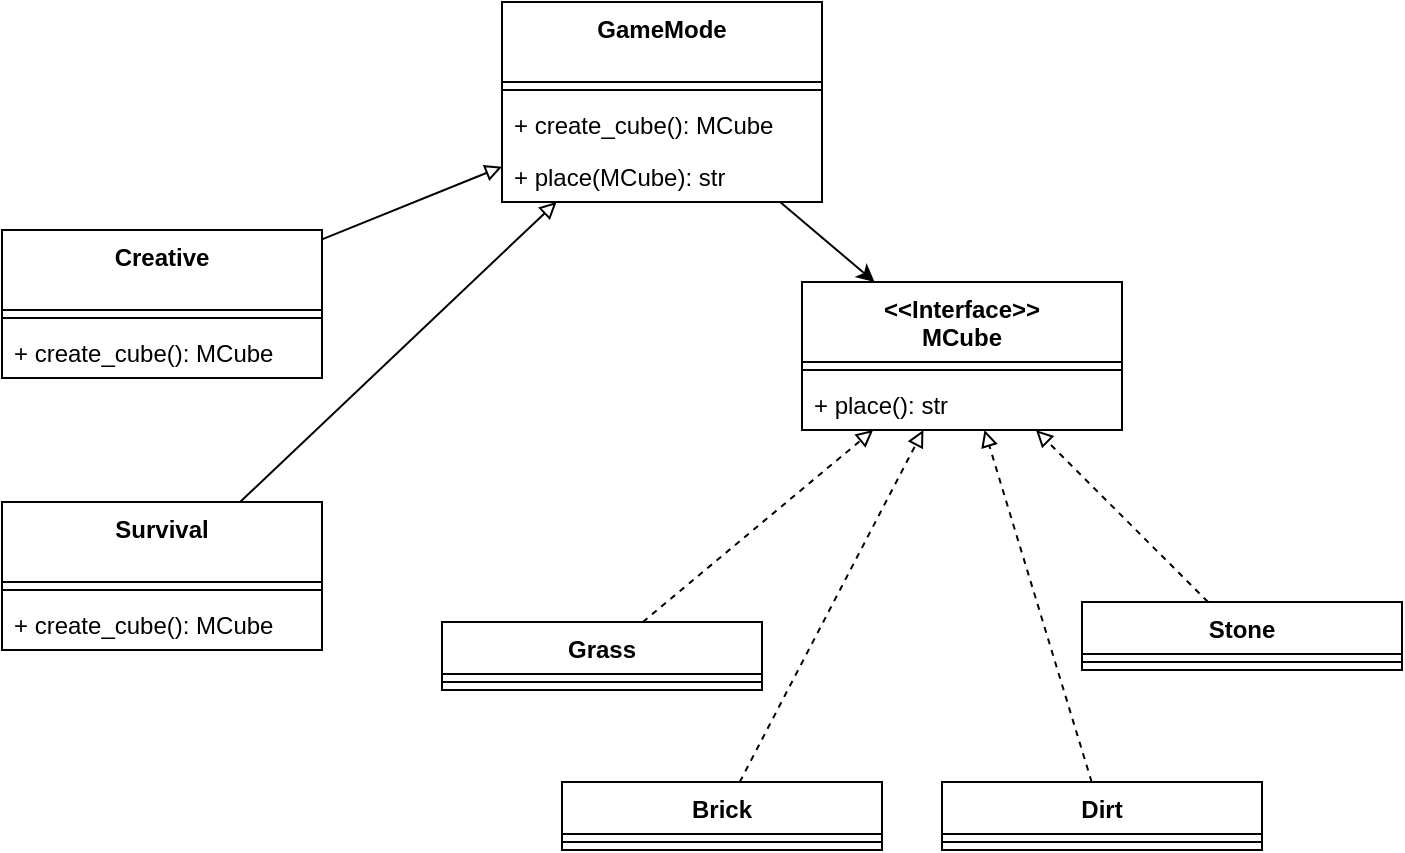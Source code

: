 <mxfile version="21.2.1" type="device">
  <diagram name="Page-1" id="nm2VYQq4ShMFS5RpiNxt">
    <mxGraphModel dx="1434" dy="854" grid="1" gridSize="10" guides="1" tooltips="1" connect="1" arrows="1" fold="1" page="1" pageScale="1" pageWidth="850" pageHeight="1100" math="0" shadow="0">
      <root>
        <mxCell id="0" />
        <mxCell id="1" parent="0" />
        <mxCell id="0j4g9ItMhri5ZThJZ_VP-1" value="&amp;lt;&amp;lt;Interface&amp;gt;&amp;gt;&lt;br&gt;MCube" style="swimlane;fontStyle=1;align=center;verticalAlign=top;childLayout=stackLayout;horizontal=1;startSize=40;horizontalStack=0;resizeParent=1;resizeParentMax=0;resizeLast=0;collapsible=1;marginBottom=0;whiteSpace=wrap;html=1;" vertex="1" parent="1">
          <mxGeometry x="470" y="200" width="160" height="74" as="geometry" />
        </mxCell>
        <mxCell id="0j4g9ItMhri5ZThJZ_VP-3" value="" style="line;strokeWidth=1;fillColor=none;align=left;verticalAlign=middle;spacingTop=-1;spacingLeft=3;spacingRight=3;rotatable=0;labelPosition=right;points=[];portConstraint=eastwest;strokeColor=inherit;" vertex="1" parent="0j4g9ItMhri5ZThJZ_VP-1">
          <mxGeometry y="40" width="160" height="8" as="geometry" />
        </mxCell>
        <mxCell id="0j4g9ItMhri5ZThJZ_VP-4" value="+ place(): str" style="text;strokeColor=none;fillColor=none;align=left;verticalAlign=top;spacingLeft=4;spacingRight=4;overflow=hidden;rotatable=0;points=[[0,0.5],[1,0.5]];portConstraint=eastwest;whiteSpace=wrap;html=1;" vertex="1" parent="0j4g9ItMhri5ZThJZ_VP-1">
          <mxGeometry y="48" width="160" height="26" as="geometry" />
        </mxCell>
        <mxCell id="0j4g9ItMhri5ZThJZ_VP-35" style="rounded=0;orthogonalLoop=1;jettySize=auto;html=1;endArrow=block;endFill=0;dashed=1;" edge="1" parent="1" source="0j4g9ItMhri5ZThJZ_VP-5" target="0j4g9ItMhri5ZThJZ_VP-1">
          <mxGeometry relative="1" as="geometry" />
        </mxCell>
        <mxCell id="0j4g9ItMhri5ZThJZ_VP-5" value="Grass" style="swimlane;fontStyle=1;align=center;verticalAlign=top;childLayout=stackLayout;horizontal=1;startSize=26;horizontalStack=0;resizeParent=1;resizeParentMax=0;resizeLast=0;collapsible=1;marginBottom=0;whiteSpace=wrap;html=1;" vertex="1" parent="1">
          <mxGeometry x="290" y="370" width="160" height="34" as="geometry" />
        </mxCell>
        <mxCell id="0j4g9ItMhri5ZThJZ_VP-6" value="" style="line;strokeWidth=1;fillColor=none;align=left;verticalAlign=middle;spacingTop=-1;spacingLeft=3;spacingRight=3;rotatable=0;labelPosition=right;points=[];portConstraint=eastwest;strokeColor=inherit;" vertex="1" parent="0j4g9ItMhri5ZThJZ_VP-5">
          <mxGeometry y="26" width="160" height="8" as="geometry" />
        </mxCell>
        <mxCell id="0j4g9ItMhri5ZThJZ_VP-36" style="rounded=0;orthogonalLoop=1;jettySize=auto;html=1;endArrow=block;endFill=0;dashed=1;" edge="1" parent="1" source="0j4g9ItMhri5ZThJZ_VP-8" target="0j4g9ItMhri5ZThJZ_VP-1">
          <mxGeometry relative="1" as="geometry" />
        </mxCell>
        <mxCell id="0j4g9ItMhri5ZThJZ_VP-8" value="Stone" style="swimlane;fontStyle=1;align=center;verticalAlign=top;childLayout=stackLayout;horizontal=1;startSize=26;horizontalStack=0;resizeParent=1;resizeParentMax=0;resizeLast=0;collapsible=1;marginBottom=0;whiteSpace=wrap;html=1;" vertex="1" parent="1">
          <mxGeometry x="610" y="360" width="160" height="34" as="geometry" />
        </mxCell>
        <mxCell id="0j4g9ItMhri5ZThJZ_VP-9" value="" style="line;strokeWidth=1;fillColor=none;align=left;verticalAlign=middle;spacingTop=-1;spacingLeft=3;spacingRight=3;rotatable=0;labelPosition=right;points=[];portConstraint=eastwest;strokeColor=inherit;" vertex="1" parent="0j4g9ItMhri5ZThJZ_VP-8">
          <mxGeometry y="26" width="160" height="8" as="geometry" />
        </mxCell>
        <mxCell id="0j4g9ItMhri5ZThJZ_VP-38" style="rounded=0;orthogonalLoop=1;jettySize=auto;html=1;endArrow=block;endFill=0;dashed=1;" edge="1" parent="1" source="0j4g9ItMhri5ZThJZ_VP-11" target="0j4g9ItMhri5ZThJZ_VP-1">
          <mxGeometry relative="1" as="geometry" />
        </mxCell>
        <mxCell id="0j4g9ItMhri5ZThJZ_VP-11" value="Brick" style="swimlane;fontStyle=1;align=center;verticalAlign=top;childLayout=stackLayout;horizontal=1;startSize=26;horizontalStack=0;resizeParent=1;resizeParentMax=0;resizeLast=0;collapsible=1;marginBottom=0;whiteSpace=wrap;html=1;" vertex="1" parent="1">
          <mxGeometry x="350" y="450" width="160" height="34" as="geometry" />
        </mxCell>
        <mxCell id="0j4g9ItMhri5ZThJZ_VP-12" value="" style="line;strokeWidth=1;fillColor=none;align=left;verticalAlign=middle;spacingTop=-1;spacingLeft=3;spacingRight=3;rotatable=0;labelPosition=right;points=[];portConstraint=eastwest;strokeColor=inherit;" vertex="1" parent="0j4g9ItMhri5ZThJZ_VP-11">
          <mxGeometry y="26" width="160" height="8" as="geometry" />
        </mxCell>
        <mxCell id="0j4g9ItMhri5ZThJZ_VP-37" style="rounded=0;orthogonalLoop=1;jettySize=auto;html=1;endArrow=block;endFill=0;dashed=1;" edge="1" parent="1" source="0j4g9ItMhri5ZThJZ_VP-14" target="0j4g9ItMhri5ZThJZ_VP-1">
          <mxGeometry relative="1" as="geometry" />
        </mxCell>
        <mxCell id="0j4g9ItMhri5ZThJZ_VP-14" value="Dirt" style="swimlane;fontStyle=1;align=center;verticalAlign=top;childLayout=stackLayout;horizontal=1;startSize=26;horizontalStack=0;resizeParent=1;resizeParentMax=0;resizeLast=0;collapsible=1;marginBottom=0;whiteSpace=wrap;html=1;" vertex="1" parent="1">
          <mxGeometry x="540" y="450" width="160" height="34" as="geometry" />
        </mxCell>
        <mxCell id="0j4g9ItMhri5ZThJZ_VP-15" value="" style="line;strokeWidth=1;fillColor=none;align=left;verticalAlign=middle;spacingTop=-1;spacingLeft=3;spacingRight=3;rotatable=0;labelPosition=right;points=[];portConstraint=eastwest;strokeColor=inherit;" vertex="1" parent="0j4g9ItMhri5ZThJZ_VP-14">
          <mxGeometry y="26" width="160" height="8" as="geometry" />
        </mxCell>
        <mxCell id="0j4g9ItMhri5ZThJZ_VP-29" style="rounded=0;orthogonalLoop=1;jettySize=auto;html=1;endArrow=classic;endFill=1;" edge="1" parent="1" source="0j4g9ItMhri5ZThJZ_VP-18" target="0j4g9ItMhri5ZThJZ_VP-1">
          <mxGeometry relative="1" as="geometry" />
        </mxCell>
        <mxCell id="0j4g9ItMhri5ZThJZ_VP-18" value="GameMode" style="swimlane;fontStyle=1;align=center;verticalAlign=top;childLayout=stackLayout;horizontal=1;startSize=40;horizontalStack=0;resizeParent=1;resizeParentMax=0;resizeLast=0;collapsible=1;marginBottom=0;whiteSpace=wrap;html=1;" vertex="1" parent="1">
          <mxGeometry x="320" y="60" width="160" height="100" as="geometry" />
        </mxCell>
        <mxCell id="0j4g9ItMhri5ZThJZ_VP-19" value="" style="line;strokeWidth=1;fillColor=none;align=left;verticalAlign=middle;spacingTop=-1;spacingLeft=3;spacingRight=3;rotatable=0;labelPosition=right;points=[];portConstraint=eastwest;strokeColor=inherit;" vertex="1" parent="0j4g9ItMhri5ZThJZ_VP-18">
          <mxGeometry y="40" width="160" height="8" as="geometry" />
        </mxCell>
        <mxCell id="0j4g9ItMhri5ZThJZ_VP-20" value="+ create_cube(): MCube&lt;br&gt;" style="text;strokeColor=none;fillColor=none;align=left;verticalAlign=top;spacingLeft=4;spacingRight=4;overflow=hidden;rotatable=0;points=[[0,0.5],[1,0.5]];portConstraint=eastwest;whiteSpace=wrap;html=1;" vertex="1" parent="0j4g9ItMhri5ZThJZ_VP-18">
          <mxGeometry y="48" width="160" height="26" as="geometry" />
        </mxCell>
        <mxCell id="0j4g9ItMhri5ZThJZ_VP-39" value="+ place(MCube): str" style="text;strokeColor=none;fillColor=none;align=left;verticalAlign=top;spacingLeft=4;spacingRight=4;overflow=hidden;rotatable=0;points=[[0,0.5],[1,0.5]];portConstraint=eastwest;whiteSpace=wrap;html=1;" vertex="1" parent="0j4g9ItMhri5ZThJZ_VP-18">
          <mxGeometry y="74" width="160" height="26" as="geometry" />
        </mxCell>
        <mxCell id="0j4g9ItMhri5ZThJZ_VP-28" style="rounded=0;orthogonalLoop=1;jettySize=auto;html=1;endArrow=block;endFill=0;" edge="1" parent="1" source="0j4g9ItMhri5ZThJZ_VP-21" target="0j4g9ItMhri5ZThJZ_VP-18">
          <mxGeometry relative="1" as="geometry" />
        </mxCell>
        <mxCell id="0j4g9ItMhri5ZThJZ_VP-21" value="Creative" style="swimlane;fontStyle=1;align=center;verticalAlign=top;childLayout=stackLayout;horizontal=1;startSize=40;horizontalStack=0;resizeParent=1;resizeParentMax=0;resizeLast=0;collapsible=1;marginBottom=0;whiteSpace=wrap;html=1;" vertex="1" parent="1">
          <mxGeometry x="70" y="174" width="160" height="74" as="geometry" />
        </mxCell>
        <mxCell id="0j4g9ItMhri5ZThJZ_VP-22" value="" style="line;strokeWidth=1;fillColor=none;align=left;verticalAlign=middle;spacingTop=-1;spacingLeft=3;spacingRight=3;rotatable=0;labelPosition=right;points=[];portConstraint=eastwest;strokeColor=inherit;" vertex="1" parent="0j4g9ItMhri5ZThJZ_VP-21">
          <mxGeometry y="40" width="160" height="8" as="geometry" />
        </mxCell>
        <mxCell id="0j4g9ItMhri5ZThJZ_VP-23" value="+ create_cube(): MCube" style="text;strokeColor=none;fillColor=none;align=left;verticalAlign=top;spacingLeft=4;spacingRight=4;overflow=hidden;rotatable=0;points=[[0,0.5],[1,0.5]];portConstraint=eastwest;whiteSpace=wrap;html=1;" vertex="1" parent="0j4g9ItMhri5ZThJZ_VP-21">
          <mxGeometry y="48" width="160" height="26" as="geometry" />
        </mxCell>
        <mxCell id="0j4g9ItMhri5ZThJZ_VP-27" style="rounded=0;orthogonalLoop=1;jettySize=auto;html=1;endArrow=block;endFill=0;" edge="1" parent="1" source="0j4g9ItMhri5ZThJZ_VP-24" target="0j4g9ItMhri5ZThJZ_VP-18">
          <mxGeometry relative="1" as="geometry" />
        </mxCell>
        <mxCell id="0j4g9ItMhri5ZThJZ_VP-24" value="Survival" style="swimlane;fontStyle=1;align=center;verticalAlign=top;childLayout=stackLayout;horizontal=1;startSize=40;horizontalStack=0;resizeParent=1;resizeParentMax=0;resizeLast=0;collapsible=1;marginBottom=0;whiteSpace=wrap;html=1;" vertex="1" parent="1">
          <mxGeometry x="70" y="310" width="160" height="74" as="geometry" />
        </mxCell>
        <mxCell id="0j4g9ItMhri5ZThJZ_VP-25" value="" style="line;strokeWidth=1;fillColor=none;align=left;verticalAlign=middle;spacingTop=-1;spacingLeft=3;spacingRight=3;rotatable=0;labelPosition=right;points=[];portConstraint=eastwest;strokeColor=inherit;" vertex="1" parent="0j4g9ItMhri5ZThJZ_VP-24">
          <mxGeometry y="40" width="160" height="8" as="geometry" />
        </mxCell>
        <mxCell id="0j4g9ItMhri5ZThJZ_VP-26" value="+ create_cube(): MCube" style="text;strokeColor=none;fillColor=none;align=left;verticalAlign=top;spacingLeft=4;spacingRight=4;overflow=hidden;rotatable=0;points=[[0,0.5],[1,0.5]];portConstraint=eastwest;whiteSpace=wrap;html=1;" vertex="1" parent="0j4g9ItMhri5ZThJZ_VP-24">
          <mxGeometry y="48" width="160" height="26" as="geometry" />
        </mxCell>
      </root>
    </mxGraphModel>
  </diagram>
</mxfile>
